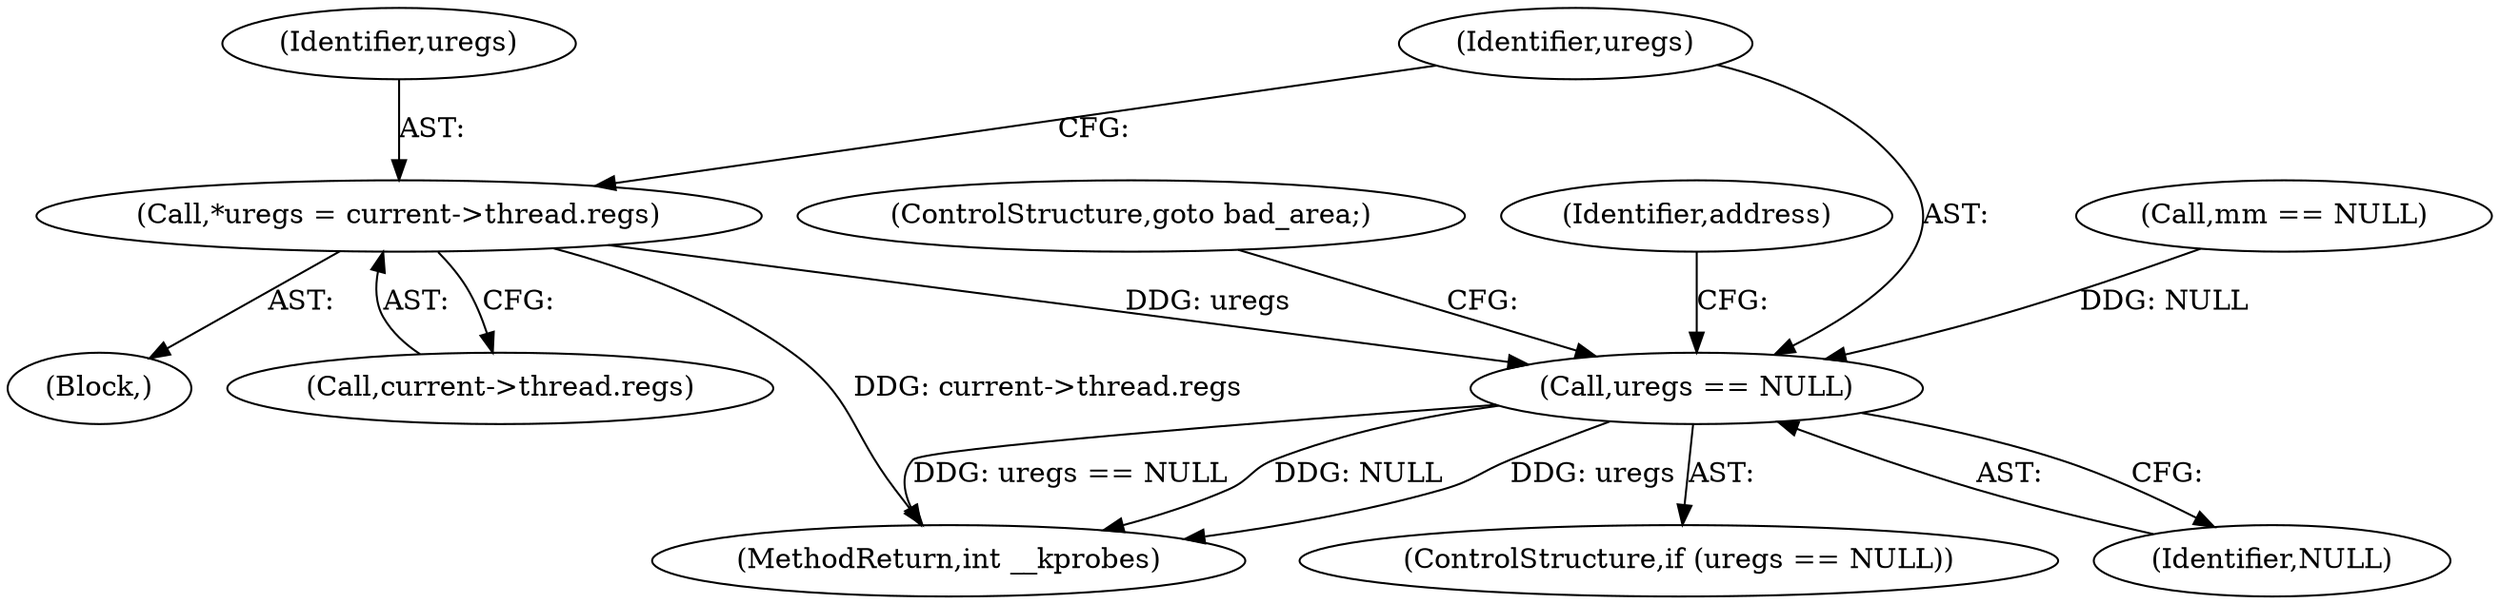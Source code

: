 digraph "0_linux_a8b0ca17b80e92faab46ee7179ba9e99ccb61233_20@API" {
"1000279" [label="(Call,*uregs = current->thread.regs)"];
"1000287" [label="(Call,uregs == NULL)"];
"1000554" [label="(MethodReturn,int __kprobes)"];
"1000279" [label="(Call,*uregs = current->thread.regs)"];
"1000295" [label="(Identifier,address)"];
"1000277" [label="(Block,)"];
"1000288" [label="(Identifier,uregs)"];
"1000286" [label="(ControlStructure,if (uregs == NULL))"];
"1000287" [label="(Call,uregs == NULL)"];
"1000280" [label="(Identifier,uregs)"];
"1000202" [label="(Call,mm == NULL)"];
"1000289" [label="(Identifier,NULL)"];
"1000290" [label="(ControlStructure,goto bad_area;)"];
"1000281" [label="(Call,current->thread.regs)"];
"1000279" -> "1000277"  [label="AST: "];
"1000279" -> "1000281"  [label="CFG: "];
"1000280" -> "1000279"  [label="AST: "];
"1000281" -> "1000279"  [label="AST: "];
"1000288" -> "1000279"  [label="CFG: "];
"1000279" -> "1000554"  [label="DDG: current->thread.regs"];
"1000279" -> "1000287"  [label="DDG: uregs"];
"1000287" -> "1000286"  [label="AST: "];
"1000287" -> "1000289"  [label="CFG: "];
"1000288" -> "1000287"  [label="AST: "];
"1000289" -> "1000287"  [label="AST: "];
"1000290" -> "1000287"  [label="CFG: "];
"1000295" -> "1000287"  [label="CFG: "];
"1000287" -> "1000554"  [label="DDG: uregs == NULL"];
"1000287" -> "1000554"  [label="DDG: NULL"];
"1000287" -> "1000554"  [label="DDG: uregs"];
"1000202" -> "1000287"  [label="DDG: NULL"];
}
